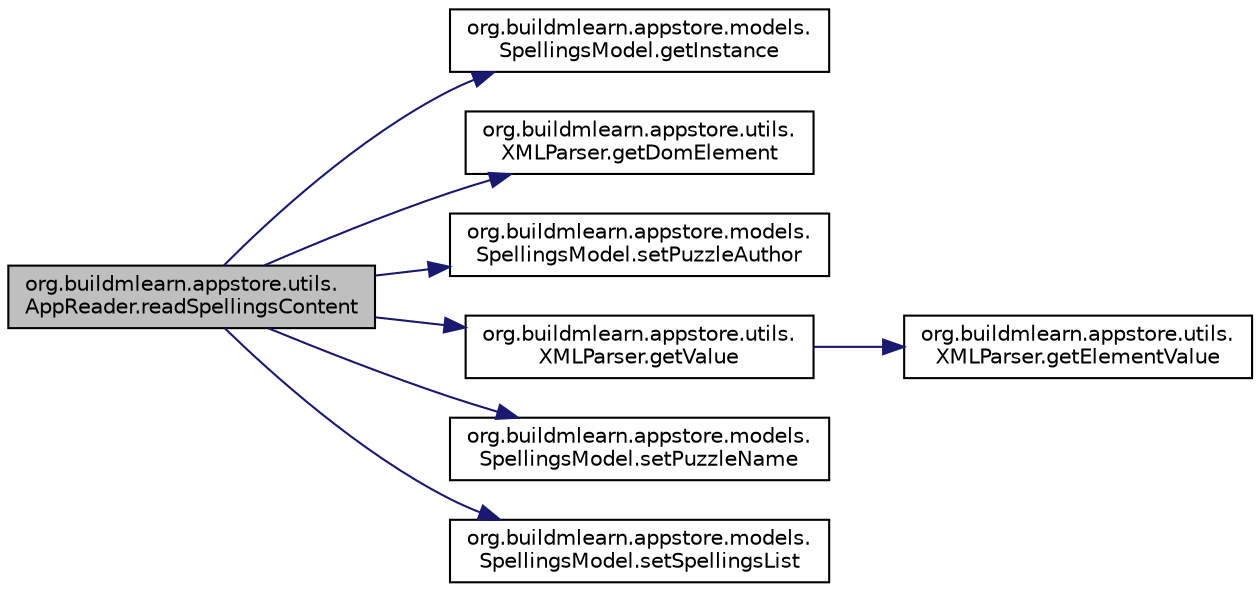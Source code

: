 digraph "org.buildmlearn.appstore.utils.AppReader.readSpellingsContent"
{
 // INTERACTIVE_SVG=YES
  bgcolor="transparent";
  edge [fontname="Helvetica",fontsize="10",labelfontname="Helvetica",labelfontsize="10"];
  node [fontname="Helvetica",fontsize="10",shape=record];
  rankdir="LR";
  Node1 [label="org.buildmlearn.appstore.utils.\lAppReader.readSpellingsContent",height=0.2,width=0.4,color="black", fillcolor="grey75", style="filled", fontcolor="black"];
  Node1 -> Node2 [color="midnightblue",fontsize="10",style="solid",fontname="Helvetica"];
  Node2 [label="org.buildmlearn.appstore.models.\lSpellingsModel.getInstance",height=0.2,width=0.4,color="black",URL="$d9/d29/classorg_1_1buildmlearn_1_1appstore_1_1models_1_1_spellings_model.html#af291064e82c76410196621b65c4703fb"];
  Node1 -> Node3 [color="midnightblue",fontsize="10",style="solid",fontname="Helvetica"];
  Node3 [label="org.buildmlearn.appstore.utils.\lXMLParser.getDomElement",height=0.2,width=0.4,color="black",URL="$d6/d02/classorg_1_1buildmlearn_1_1appstore_1_1utils_1_1_x_m_l_parser.html#a15a8449f10403c80625319062f73432e",tooltip="Gets the Document object from the xml string. "];
  Node1 -> Node4 [color="midnightblue",fontsize="10",style="solid",fontname="Helvetica"];
  Node4 [label="org.buildmlearn.appstore.models.\lSpellingsModel.setPuzzleAuthor",height=0.2,width=0.4,color="black",URL="$d9/d29/classorg_1_1buildmlearn_1_1appstore_1_1models_1_1_spellings_model.html#a3a314993416a721ead3b5d8e0a877ed8"];
  Node1 -> Node5 [color="midnightblue",fontsize="10",style="solid",fontname="Helvetica"];
  Node5 [label="org.buildmlearn.appstore.utils.\lXMLParser.getValue",height=0.2,width=0.4,color="black",URL="$d6/d02/classorg_1_1buildmlearn_1_1appstore_1_1utils_1_1_x_m_l_parser.html#a42151792145130629c7bf2a16b2885bc",tooltip="Gets the value of the item from the Document object. "];
  Node5 -> Node6 [color="midnightblue",fontsize="10",style="solid",fontname="Helvetica"];
  Node6 [label="org.buildmlearn.appstore.utils.\lXMLParser.getElementValue",height=0.2,width=0.4,color="black",URL="$d6/d02/classorg_1_1buildmlearn_1_1appstore_1_1utils_1_1_x_m_l_parser.html#a623e2412cff7b8ab44947732d167feef",tooltip="Gets the element value of the node. "];
  Node1 -> Node7 [color="midnightblue",fontsize="10",style="solid",fontname="Helvetica"];
  Node7 [label="org.buildmlearn.appstore.models.\lSpellingsModel.setPuzzleName",height=0.2,width=0.4,color="black",URL="$d9/d29/classorg_1_1buildmlearn_1_1appstore_1_1models_1_1_spellings_model.html#abb5a9649c871924119470ad500077374"];
  Node1 -> Node8 [color="midnightblue",fontsize="10",style="solid",fontname="Helvetica"];
  Node8 [label="org.buildmlearn.appstore.models.\lSpellingsModel.setSpellingsList",height=0.2,width=0.4,color="black",URL="$d9/d29/classorg_1_1buildmlearn_1_1appstore_1_1models_1_1_spellings_model.html#a534bcc5c59d7c6f2016f1f10bdee5dca"];
}
